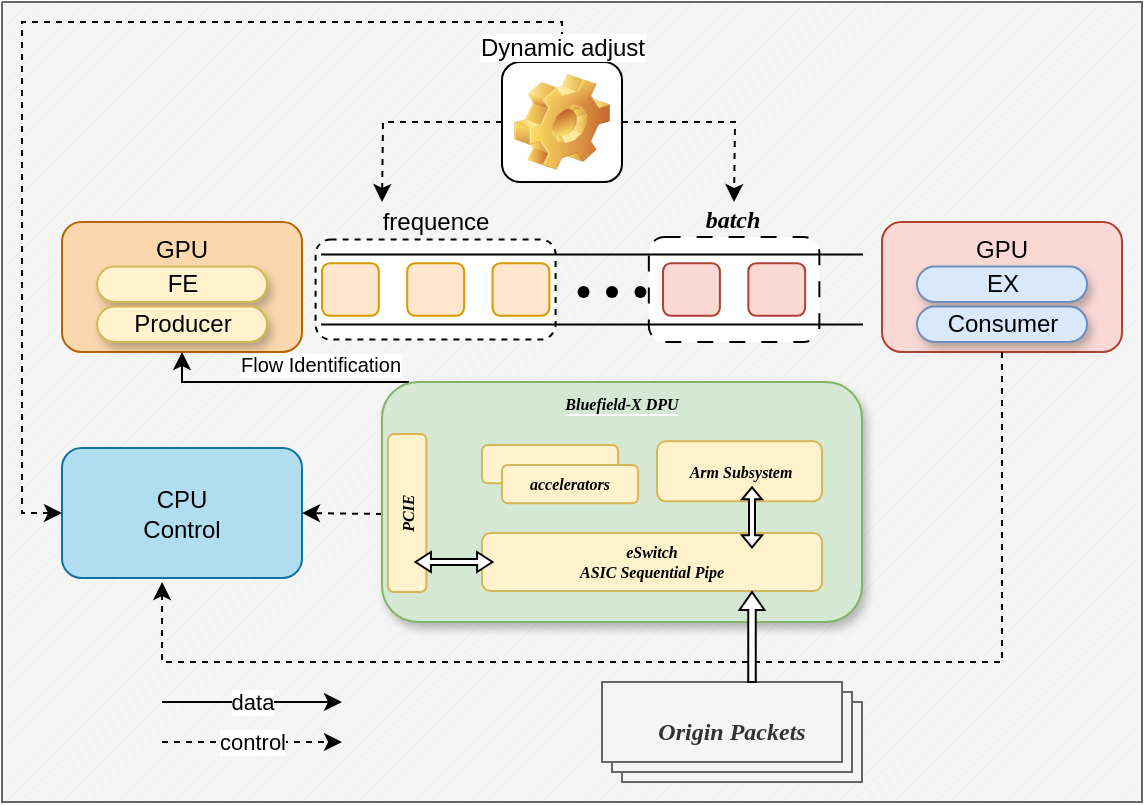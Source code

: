 <mxfile version="22.0.8" type="github">
  <diagram id="prtHgNgQTEPvFCAcTncT" name="Page-1">
    <mxGraphModel dx="786" dy="508" grid="1" gridSize="10" guides="1" tooltips="1" connect="1" arrows="1" fold="1" page="1" pageScale="1" pageWidth="827" pageHeight="1169" math="0" shadow="0">
      <root>
        <mxCell id="0" />
        <mxCell id="1" parent="0" />
        <mxCell id="h3xc0rW8kSccvoQkN_E7-281" value="" style="verticalLabelPosition=bottom;verticalAlign=top;html=1;shape=mxgraph.basic.patternFillRect;fillStyle=diag;step=5;fillStrokeWidth=0.2;fillStrokeColor=#dddddd;fillColor=#f5f5f5;strokeColor=#666666;fontColor=#333333;" vertex="1" parent="1">
          <mxGeometry x="10" y="290" width="570" height="400" as="geometry" />
        </mxCell>
        <mxCell id="h3xc0rW8kSccvoQkN_E7-231" value="Origin Packets" style="verticalLabelPosition=middle;verticalAlign=middle;html=1;shape=mxgraph.basic.layered_rect;dx=10;outlineConnect=0;whiteSpace=wrap;horizontal=1;fontStyle=3;labelPosition=center;align=center;fontFamily=Times New Roman;fillColor=#f5f5f5;fontColor=#333333;strokeColor=#666666;container=0;" vertex="1" parent="1">
          <mxGeometry x="310.0" y="630" width="130" height="50" as="geometry" />
        </mxCell>
        <mxCell id="h3xc0rW8kSccvoQkN_E7-232" value="CPU&lt;br&gt;Control" style="rounded=1;whiteSpace=wrap;html=1;fillColor=#b1ddf0;strokeColor=#10739e;container=0;" vertex="1" parent="1">
          <mxGeometry x="40" y="513" width="120" height="65" as="geometry" />
        </mxCell>
        <mxCell id="h3xc0rW8kSccvoQkN_E7-240" value="data" style="endArrow=classic;html=1;rounded=0;" edge="1" parent="1">
          <mxGeometry width="50" height="50" relative="1" as="geometry">
            <mxPoint x="90.0" y="640" as="sourcePoint" />
            <mxPoint x="180.0" y="640" as="targetPoint" />
          </mxGeometry>
        </mxCell>
        <mxCell id="h3xc0rW8kSccvoQkN_E7-241" value="control" style="endArrow=classic;html=1;rounded=0;dashed=1;" edge="1" parent="1">
          <mxGeometry width="50" height="50" relative="1" as="geometry">
            <mxPoint x="90.0" y="660" as="sourcePoint" />
            <mxPoint x="180.0" y="660" as="targetPoint" />
            <mxPoint as="offset" />
          </mxGeometry>
        </mxCell>
        <mxCell id="h3xc0rW8kSccvoQkN_E7-243" value="" style="endArrow=classic;html=1;rounded=0;entryX=1;entryY=0.5;entryDx=0;entryDy=0;dashed=1;" edge="1" parent="1" target="h3xc0rW8kSccvoQkN_E7-232">
          <mxGeometry width="50" height="50" relative="1" as="geometry">
            <mxPoint x="200" y="546" as="sourcePoint" />
            <mxPoint x="259" y="400" as="targetPoint" />
            <Array as="points" />
          </mxGeometry>
        </mxCell>
        <mxCell id="h3xc0rW8kSccvoQkN_E7-245" value="GPU&lt;br&gt;" style="rounded=1;whiteSpace=wrap;html=1;fillColor=#fad7ac;strokeColor=#b46504;verticalAlign=top;container=0;" vertex="1" parent="1">
          <mxGeometry x="40" y="400" width="120" height="65" as="geometry" />
        </mxCell>
        <mxCell id="h3xc0rW8kSccvoQkN_E7-247" value="" style="endArrow=classic;html=1;rounded=0;entryX=0.5;entryY=1;entryDx=0;entryDy=0;exitX=0.5;exitY=1;exitDx=0;exitDy=0;" edge="1" parent="1" source="h3xc0rW8kSccvoQkN_E7-223" target="h3xc0rW8kSccvoQkN_E7-245">
          <mxGeometry width="50" height="50" relative="1" as="geometry">
            <mxPoint x="200" y="600" as="sourcePoint" />
            <mxPoint x="250" y="550" as="targetPoint" />
            <Array as="points">
              <mxPoint x="213" y="480" />
              <mxPoint x="100" y="480" />
            </Array>
          </mxGeometry>
        </mxCell>
        <mxCell id="h3xc0rW8kSccvoQkN_E7-264" value="Flow Identification" style="edgeLabel;html=1;align=center;verticalAlign=bottom;resizable=0;points=[];fontSize=10;labelPosition=center;verticalLabelPosition=middle;container=0;" vertex="1" connectable="0" parent="h3xc0rW8kSccvoQkN_E7-247">
          <mxGeometry x="-0.086" y="-1" relative="1" as="geometry">
            <mxPoint as="offset" />
          </mxGeometry>
        </mxCell>
        <mxCell id="h3xc0rW8kSccvoQkN_E7-251" value="GPU" style="rounded=1;whiteSpace=wrap;html=1;fillColor=#fad9d5;strokeColor=#ae4132;verticalAlign=top;container=0;" vertex="1" parent="1">
          <mxGeometry x="450" y="400" width="120" height="65" as="geometry" />
        </mxCell>
        <mxCell id="h3xc0rW8kSccvoQkN_E7-252" value="" style="endArrow=classic;html=1;rounded=0;entryX=0.417;entryY=1.031;entryDx=0;entryDy=0;dashed=1;exitX=0.5;exitY=1;exitDx=0;exitDy=0;entryPerimeter=0;" edge="1" parent="1" source="h3xc0rW8kSccvoQkN_E7-251" target="h3xc0rW8kSccvoQkN_E7-232">
          <mxGeometry width="50" height="50" relative="1" as="geometry">
            <mxPoint x="210" y="556" as="sourcePoint" />
            <mxPoint x="170" y="556" as="targetPoint" />
            <Array as="points">
              <mxPoint x="510" y="620" />
              <mxPoint x="90" y="620" />
            </Array>
          </mxGeometry>
        </mxCell>
        <mxCell id="h3xc0rW8kSccvoQkN_E7-259" value="FE" style="rounded=1;whiteSpace=wrap;html=1;arcSize=50;fillColor=#fff2cc;strokeColor=#d6b656;shadow=1;fillStyle=auto;container=0;" vertex="1" parent="1">
          <mxGeometry x="57.5" y="422.25" width="85" height="17.75" as="geometry" />
        </mxCell>
        <mxCell id="h3xc0rW8kSccvoQkN_E7-263" value="Producer" style="rounded=1;whiteSpace=wrap;html=1;arcSize=50;fillColor=#fff2cc;strokeColor=#d6b656;shadow=1;container=0;" vertex="1" parent="1">
          <mxGeometry x="57.5" y="442.25" width="85" height="17.75" as="geometry" />
        </mxCell>
        <mxCell id="h3xc0rW8kSccvoQkN_E7-267" value="" style="edgeStyle=orthogonalEdgeStyle;rounded=0;orthogonalLoop=1;jettySize=auto;html=1;dashed=1;" edge="1" parent="1" source="h3xc0rW8kSccvoQkN_E7-265">
          <mxGeometry relative="1" as="geometry">
            <mxPoint x="376" y="390" as="targetPoint" />
          </mxGeometry>
        </mxCell>
        <mxCell id="h3xc0rW8kSccvoQkN_E7-273" style="edgeStyle=orthogonalEdgeStyle;rounded=0;orthogonalLoop=1;jettySize=auto;html=1;exitX=0;exitY=0.5;exitDx=0;exitDy=0;dashed=1;" edge="1" parent="1" source="h3xc0rW8kSccvoQkN_E7-265">
          <mxGeometry relative="1" as="geometry">
            <mxPoint x="200.0" y="390" as="targetPoint" />
          </mxGeometry>
        </mxCell>
        <mxCell id="h3xc0rW8kSccvoQkN_E7-277" style="edgeStyle=orthogonalEdgeStyle;rounded=0;orthogonalLoop=1;jettySize=auto;html=1;entryX=0;entryY=0.5;entryDx=0;entryDy=0;dashed=1;" edge="1" parent="1" source="h3xc0rW8kSccvoQkN_E7-265" target="h3xc0rW8kSccvoQkN_E7-232">
          <mxGeometry relative="1" as="geometry">
            <Array as="points">
              <mxPoint x="290" y="300" />
              <mxPoint x="20" y="300" />
              <mxPoint x="20" y="546" />
            </Array>
          </mxGeometry>
        </mxCell>
        <mxCell id="h3xc0rW8kSccvoQkN_E7-265" value="Dynamic adjust" style="icon;html=1;image=img/clipart/Gear_128x128.png;labelPosition=center;verticalLabelPosition=top;align=center;verticalAlign=bottom;container=0;" vertex="1" parent="1">
          <mxGeometry x="260" y="320" width="60" height="60" as="geometry" />
        </mxCell>
        <mxCell id="h3xc0rW8kSccvoQkN_E7-268" value="EX" style="rounded=1;whiteSpace=wrap;html=1;arcSize=50;fillColor=#dae8fc;strokeColor=#6c8ebf;shadow=1;fillStyle=auto;container=0;" vertex="1" parent="1">
          <mxGeometry x="467.5" y="422.25" width="85" height="17.75" as="geometry" />
        </mxCell>
        <mxCell id="h3xc0rW8kSccvoQkN_E7-269" value="Consumer" style="rounded=1;whiteSpace=wrap;html=1;arcSize=50;fillColor=#dae8fc;strokeColor=#6c8ebf;shadow=1;fillStyle=auto;container=0;" vertex="1" parent="1">
          <mxGeometry x="467.5" y="442.25" width="85" height="17.75" as="geometry" />
        </mxCell>
        <mxCell id="h3xc0rW8kSccvoQkN_E7-222" value="&lt;span style=&quot;background-color: rgb(213, 232, 212); font-size: 8px;&quot;&gt;Bluefield-X DPU&lt;/span&gt;" style="rounded=1;whiteSpace=wrap;html=1;fontStyle=3;fontFamily=Times New Roman;labelBackgroundColor=default;labelBorderColor=none;verticalAlign=top;fillColor=#d5e8d4;strokeColor=#82b366;shadow=1;fontSize=8;container=0;" vertex="1" parent="1">
          <mxGeometry x="200" y="480" width="240" height="120" as="geometry" />
        </mxCell>
        <mxCell id="h3xc0rW8kSccvoQkN_E7-223" value="&lt;font style=&quot;font-size: 8px;&quot;&gt;&lt;span style=&quot;font-size: 8px;&quot;&gt;&lt;span style=&quot;font-size: 8px;&quot;&gt;PCIE&lt;br style=&quot;font-size: 8px;&quot;&gt;&lt;/span&gt;&lt;/span&gt;&lt;/font&gt;" style="rounded=1;html=1;fillColor=#fff2cc;strokeColor=#d6b656;direction=west;fontStyle=3;verticalAlign=middle;horizontal=0;whiteSpace=wrap;fontSize=8;fontFamily=Times New Roman;container=0;" vertex="1" parent="1">
          <mxGeometry x="203" y="506" width="19.17" height="79" as="geometry" />
        </mxCell>
        <mxCell id="h3xc0rW8kSccvoQkN_E7-224" value="&lt;font style=&quot;font-size: 8px;&quot;&gt;eSwitch&lt;br&gt;&lt;span style=&quot;font-size: 8px;&quot;&gt;&lt;span style=&quot;font-size: 8px;&quot;&gt;ASIC Sequential Pipe&lt;br style=&quot;font-size: 8px;&quot;&gt;&lt;/span&gt;&lt;/span&gt;&lt;/font&gt;" style="rounded=1;html=1;fillColor=#fff2cc;strokeColor=#d6b656;direction=north;fontStyle=3;verticalAlign=middle;horizontal=1;whiteSpace=wrap;fontSize=8;fontFamily=Times New Roman;container=0;" vertex="1" parent="1">
          <mxGeometry x="250" y="555.5" width="170" height="29" as="geometry" />
        </mxCell>
        <mxCell id="h3xc0rW8kSccvoQkN_E7-225" value="&lt;font style=&quot;font-size: 8px;&quot;&gt;&lt;span style=&quot;font-size: 8px;&quot;&gt;&lt;span style=&quot;font-size: 8px;&quot;&gt;Arm Subsystem&lt;br style=&quot;font-size: 8px;&quot;&gt;&lt;/span&gt;&lt;/span&gt;&lt;/font&gt;" style="rounded=1;html=1;fillColor=#fff2cc;strokeColor=#d6b656;direction=north;fontStyle=3;verticalAlign=middle;horizontal=1;whiteSpace=wrap;fontSize=8;fontFamily=Times New Roman;container=0;" vertex="1" parent="1">
          <mxGeometry x="337.5" y="509.66" width="82.5" height="30" as="geometry" />
        </mxCell>
        <mxCell id="h3xc0rW8kSccvoQkN_E7-226" value="&lt;font style=&quot;font-size: 8px;&quot;&gt;&lt;span style=&quot;font-size: 8px;&quot;&gt;&lt;span style=&quot;font-size: 8px;&quot;&gt;&lt;br style=&quot;font-size: 8px;&quot;&gt;&lt;/span&gt;&lt;/span&gt;&lt;/font&gt;" style="rounded=1;html=1;fillColor=#fff2cc;strokeColor=#d6b656;direction=north;fontStyle=3;verticalAlign=middle;horizontal=1;whiteSpace=wrap;fontSize=8;fontFamily=Times New Roman;container=0;" vertex="1" parent="1">
          <mxGeometry x="250" y="511.5" width="68.05" height="19.17" as="geometry" />
        </mxCell>
        <mxCell id="h3xc0rW8kSccvoQkN_E7-227" value="&lt;font style=&quot;font-size: 8px;&quot;&gt;&lt;span style=&quot;font-size: 8px;&quot;&gt;&lt;span style=&quot;font-size: 8px;&quot;&gt;accelerators&lt;br style=&quot;font-size: 8px;&quot;&gt;&lt;/span&gt;&lt;/span&gt;&lt;/font&gt;" style="rounded=1;html=1;fillColor=#fff2cc;strokeColor=#d6b656;direction=north;fontStyle=3;verticalAlign=middle;horizontal=1;whiteSpace=wrap;fontSize=8;fontFamily=Times New Roman;container=0;" vertex="1" parent="1">
          <mxGeometry x="260" y="521.5" width="68.05" height="19.17" as="geometry" />
        </mxCell>
        <mxCell id="h3xc0rW8kSccvoQkN_E7-228" value="" style="shape=doubleArrow;direction=south;whiteSpace=wrap;html=1;fontFamily=Times New Roman;fontStyle=3;container=0;" vertex="1" parent="1">
          <mxGeometry x="380" y="532.67" width="10" height="30" as="geometry" />
        </mxCell>
        <mxCell id="h3xc0rW8kSccvoQkN_E7-229" value="" style="shape=doubleArrow;direction=south;whiteSpace=wrap;html=1;rotation=90;fontFamily=Times New Roman;fontStyle=3;container=0;" vertex="1" parent="1">
          <mxGeometry x="231" y="550.77" width="10" height="38.47" as="geometry" />
        </mxCell>
        <mxCell id="h3xc0rW8kSccvoQkN_E7-254" value="" style="shape=singleArrow;direction=north;whiteSpace=wrap;html=1;container=0;" vertex="1" parent="1">
          <mxGeometry x="378.75" y="585" width="12.5" height="45" as="geometry" />
        </mxCell>
        <mxCell id="h3xc0rW8kSccvoQkN_E7-275" value="frequence" style="rounded=1;whiteSpace=wrap;html=1;verticalAlign=bottom;labelPosition=center;verticalLabelPosition=top;align=center;dashed=1;container=0;" vertex="1" parent="1">
          <mxGeometry x="166.79" y="408.75" width="120" height="50" as="geometry" />
        </mxCell>
        <mxCell id="h3xc0rW8kSccvoQkN_E7-169" value="&lt;i&gt;&lt;b&gt;&lt;font face=&quot;Times New Roman&quot;&gt;batch&lt;/font&gt;&lt;/b&gt;&lt;/i&gt;" style="rounded=1;whiteSpace=wrap;html=1;gradientColor=none;dashed=1;dashPattern=8 8;labelPosition=center;verticalLabelPosition=top;align=center;verticalAlign=bottom;container=0;" vertex="1" parent="1">
          <mxGeometry x="333.421" y="407.5" width="85.263" height="52.5" as="geometry" />
        </mxCell>
        <mxCell id="h3xc0rW8kSccvoQkN_E7-78" value="" style="shape=partialRectangle;whiteSpace=wrap;html=1;left=0;right=0;fillColor=none;container=0;" vertex="1" parent="1">
          <mxGeometry x="170" y="416.25" width="270" height="35" as="geometry" />
        </mxCell>
        <mxCell id="h3xc0rW8kSccvoQkN_E7-80" value="" style="rounded=1;whiteSpace=wrap;html=1;fillColor=#fad9d5;strokeColor=#ae4132;container=0;" vertex="1" parent="1">
          <mxGeometry x="340.526" y="420.625" width="28.421" height="26.25" as="geometry" />
        </mxCell>
        <mxCell id="h3xc0rW8kSccvoQkN_E7-81" value="" style="rounded=1;whiteSpace=wrap;html=1;fillColor=#fad9d5;strokeColor=#ae4132;container=0;" vertex="1" parent="1">
          <mxGeometry x="383.158" y="420.625" width="28.421" height="26.25" as="geometry" />
        </mxCell>
        <mxCell id="h3xc0rW8kSccvoQkN_E7-83" value="" style="rounded=1;whiteSpace=wrap;html=1;fillColor=#ffe6cc;strokeColor=#d79b00;container=0;" vertex="1" parent="1">
          <mxGeometry x="170" y="420.625" width="28.421" height="26.25" as="geometry" />
        </mxCell>
        <mxCell id="h3xc0rW8kSccvoQkN_E7-84" value="" style="rounded=1;whiteSpace=wrap;html=1;fillColor=#ffe6cc;strokeColor=#d79b00;container=0;" vertex="1" parent="1">
          <mxGeometry x="212.632" y="420.625" width="28.421" height="26.25" as="geometry" />
        </mxCell>
        <mxCell id="h3xc0rW8kSccvoQkN_E7-85" value="" style="shape=waypoint;sketch=0;fillStyle=solid;size=6;pointerEvents=1;points=[];fillColor=none;resizable=0;rotatable=0;perimeter=centerPerimeter;snapToPoint=1;container=0;" vertex="1" parent="1">
          <mxGeometry x="290.789" y="425" width="20" height="20" as="geometry" />
        </mxCell>
        <mxCell id="h3xc0rW8kSccvoQkN_E7-86" value="" style="shape=waypoint;sketch=0;fillStyle=solid;size=6;pointerEvents=1;points=[];fillColor=none;resizable=0;rotatable=0;perimeter=centerPerimeter;snapToPoint=1;container=0;" vertex="1" parent="1">
          <mxGeometry x="305" y="425" width="20" height="20" as="geometry" />
        </mxCell>
        <mxCell id="h3xc0rW8kSccvoQkN_E7-87" value="" style="shape=waypoint;sketch=0;fillStyle=solid;size=6;pointerEvents=1;points=[];fillColor=none;resizable=0;rotatable=0;perimeter=centerPerimeter;snapToPoint=1;container=0;" vertex="1" parent="1">
          <mxGeometry x="319.211" y="425" width="20" height="20" as="geometry" />
        </mxCell>
        <mxCell id="h3xc0rW8kSccvoQkN_E7-123" value="" style="rounded=1;whiteSpace=wrap;html=1;fillColor=#ffe6cc;strokeColor=#d79b00;container=0;" vertex="1" parent="1">
          <mxGeometry x="255.263" y="420.625" width="28.421" height="26.25" as="geometry" />
        </mxCell>
      </root>
    </mxGraphModel>
  </diagram>
</mxfile>
